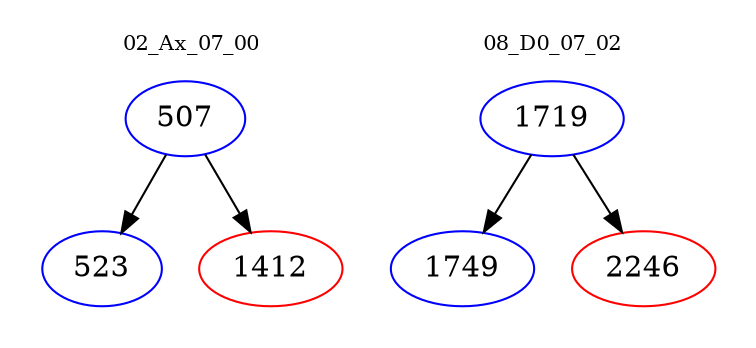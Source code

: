 digraph{
subgraph cluster_0 {
color = white
label = "02_Ax_07_00";
fontsize=10;
T0_507 [label="507", color="blue"]
T0_507 -> T0_523 [color="black"]
T0_523 [label="523", color="blue"]
T0_507 -> T0_1412 [color="black"]
T0_1412 [label="1412", color="red"]
}
subgraph cluster_1 {
color = white
label = "08_D0_07_02";
fontsize=10;
T1_1719 [label="1719", color="blue"]
T1_1719 -> T1_1749 [color="black"]
T1_1749 [label="1749", color="blue"]
T1_1719 -> T1_2246 [color="black"]
T1_2246 [label="2246", color="red"]
}
}
